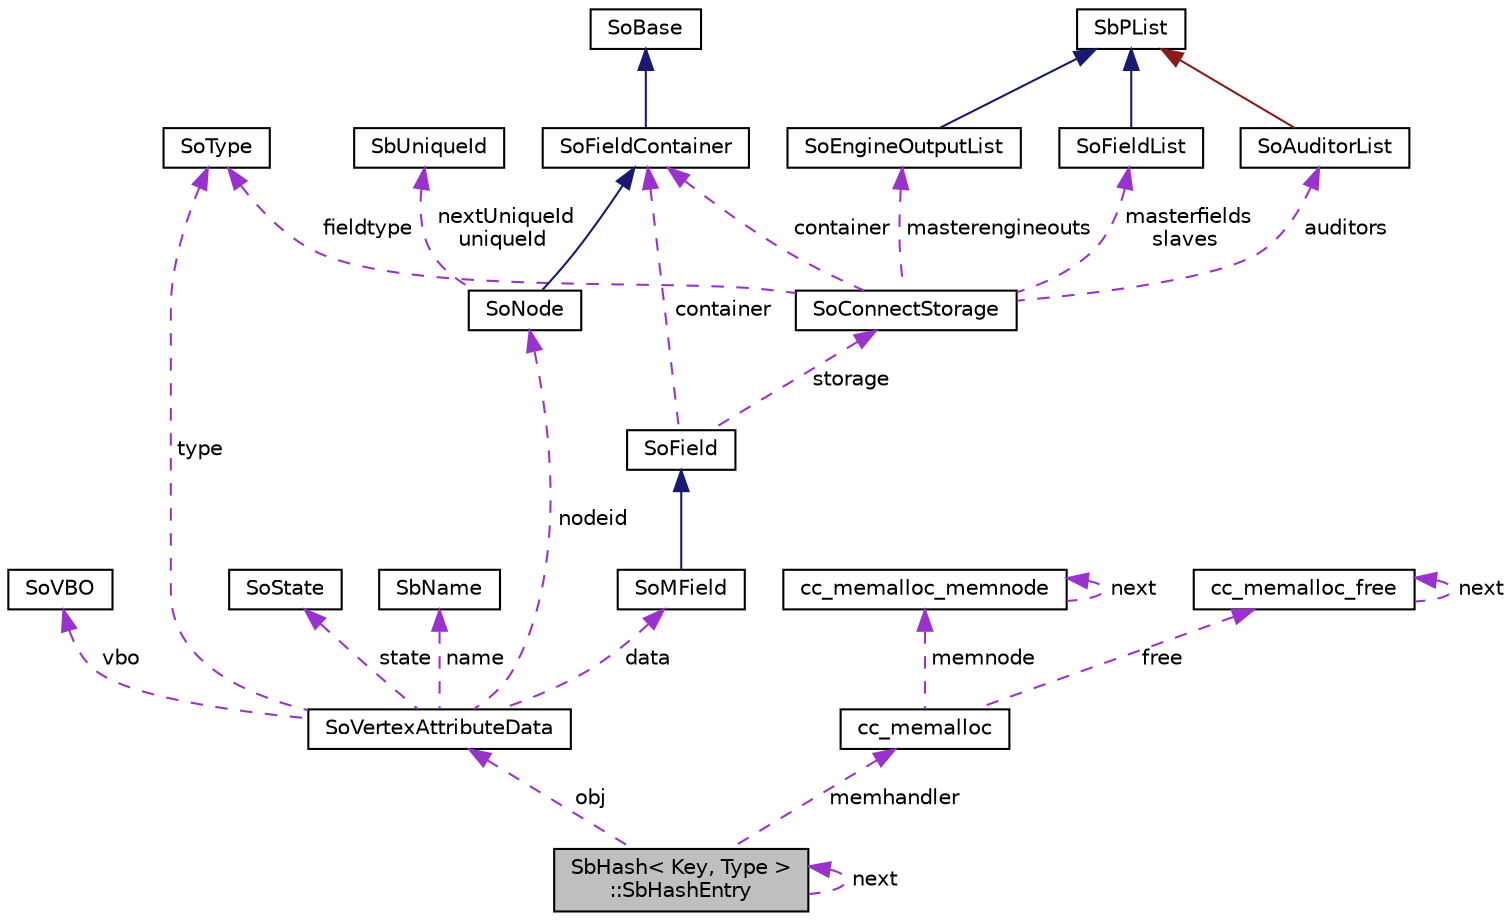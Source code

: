 digraph "SbHash&lt; Key, Type &gt;::SbHashEntry"
{
 // LATEX_PDF_SIZE
  edge [fontname="Helvetica",fontsize="10",labelfontname="Helvetica",labelfontsize="10"];
  node [fontname="Helvetica",fontsize="10",shape=record];
  Node1 [label="SbHash\< Key, Type \>\l::SbHashEntry",height=0.2,width=0.4,color="black", fillcolor="grey75", style="filled", fontcolor="black",tooltip=" "];
  Node2 -> Node1 [dir="back",color="darkorchid3",fontsize="10",style="dashed",label=" obj" ,fontname="Helvetica"];
  Node2 [label="SoVertexAttributeData",height=0.2,width=0.4,color="black", fillcolor="white", style="filled",URL="$classSoVertexAttributeData.html",tooltip=" "];
  Node3 -> Node2 [dir="back",color="darkorchid3",fontsize="10",style="dashed",label=" vbo" ,fontname="Helvetica"];
  Node3 [label="SoVBO",height=0.2,width=0.4,color="black", fillcolor="white", style="filled",URL="$classSoVBO.html",tooltip="The SoVBO class is used to handle OpenGL vertex buffer objects."];
  Node4 -> Node2 [dir="back",color="darkorchid3",fontsize="10",style="dashed",label=" type" ,fontname="Helvetica"];
  Node4 [label="SoType",height=0.2,width=0.4,color="black", fillcolor="white", style="filled",URL="$classSoType.html",tooltip="The SoType class is the basis for the runtime type system in Coin."];
  Node5 -> Node2 [dir="back",color="darkorchid3",fontsize="10",style="dashed",label=" state" ,fontname="Helvetica"];
  Node5 [label="SoState",height=0.2,width=0.4,color="black", fillcolor="white", style="filled",URL="$classSoState.html",tooltip="The SoState class manages the Coin scene graph traversal state data."];
  Node6 -> Node2 [dir="back",color="darkorchid3",fontsize="10",style="dashed",label=" name" ,fontname="Helvetica"];
  Node6 [label="SbName",height=0.2,width=0.4,color="black", fillcolor="white", style="filled",URL="$classSbName.html",tooltip="The SbName class stores strings by reference."];
  Node7 -> Node2 [dir="back",color="darkorchid3",fontsize="10",style="dashed",label=" nodeid" ,fontname="Helvetica"];
  Node7 [label="SoNode",height=0.2,width=0.4,color="black", fillcolor="white", style="filled",URL="$classSoNode.html",tooltip="The SoNode class is the base class for nodes used in scene graphs."];
  Node8 -> Node7 [dir="back",color="midnightblue",fontsize="10",style="solid",fontname="Helvetica"];
  Node8 [label="SoFieldContainer",height=0.2,width=0.4,color="black", fillcolor="white", style="filled",URL="$classSoFieldContainer.html",tooltip="The SoFieldContainer class is a base class for all classes that contain fields."];
  Node9 -> Node8 [dir="back",color="midnightblue",fontsize="10",style="solid",fontname="Helvetica"];
  Node9 [label="SoBase",height=0.2,width=0.4,color="black", fillcolor="white", style="filled",URL="$classSoBase.html",tooltip="The SoBase class is the top-level superclass for a number of class-hierarchies."];
  Node10 -> Node7 [dir="back",color="darkorchid3",fontsize="10",style="dashed",label=" nextUniqueId\nuniqueId" ,fontname="Helvetica"];
  Node10 [label="SbUniqueId",height=0.2,width=0.4,color="black", fillcolor="white", style="filled",URL="$classSbUniqueId.html",tooltip="SbUniqueId is an integer type for node identifiers."];
  Node11 -> Node2 [dir="back",color="darkorchid3",fontsize="10",style="dashed",label=" data" ,fontname="Helvetica"];
  Node11 [label="SoMField",height=0.2,width=0.4,color="black", fillcolor="white", style="filled",URL="$classSoMField.html",tooltip="The SoMField class is the base class for fields which can contain multiple values."];
  Node12 -> Node11 [dir="back",color="midnightblue",fontsize="10",style="solid",fontname="Helvetica"];
  Node12 [label="SoField",height=0.2,width=0.4,color="black", fillcolor="white", style="filled",URL="$classSoField.html",tooltip="The SoField class is the top-level abstract base class for fields."];
  Node8 -> Node12 [dir="back",color="darkorchid3",fontsize="10",style="dashed",label=" container" ,fontname="Helvetica"];
  Node13 -> Node12 [dir="back",color="darkorchid3",fontsize="10",style="dashed",label=" storage" ,fontname="Helvetica"];
  Node13 [label="SoConnectStorage",height=0.2,width=0.4,color="black", fillcolor="white", style="filled",URL="$classSoConnectStorage.html",tooltip=" "];
  Node14 -> Node13 [dir="back",color="darkorchid3",fontsize="10",style="dashed",label=" masterfields\nslaves" ,fontname="Helvetica"];
  Node14 [label="SoFieldList",height=0.2,width=0.4,color="black", fillcolor="white", style="filled",URL="$classSoFieldList.html",tooltip="The SoFieldList class is a container for pointers to SoField objects."];
  Node15 -> Node14 [dir="back",color="midnightblue",fontsize="10",style="solid",fontname="Helvetica"];
  Node15 [label="SbPList",height=0.2,width=0.4,color="black", fillcolor="white", style="filled",URL="$classSbPList.html",tooltip="The SbPList class is a container class for void pointers."];
  Node16 -> Node13 [dir="back",color="darkorchid3",fontsize="10",style="dashed",label=" auditors" ,fontname="Helvetica"];
  Node16 [label="SoAuditorList",height=0.2,width=0.4,color="black", fillcolor="white", style="filled",URL="$classSoAuditorList.html",tooltip="The SoAuditorList class is used to keep track of auditors for certain object classes."];
  Node15 -> Node16 [dir="back",color="firebrick4",fontsize="10",style="solid",fontname="Helvetica"];
  Node8 -> Node13 [dir="back",color="darkorchid3",fontsize="10",style="dashed",label=" container" ,fontname="Helvetica"];
  Node4 -> Node13 [dir="back",color="darkorchid3",fontsize="10",style="dashed",label=" fieldtype" ,fontname="Helvetica"];
  Node17 -> Node13 [dir="back",color="darkorchid3",fontsize="10",style="dashed",label=" masterengineouts" ,fontname="Helvetica"];
  Node17 [label="SoEngineOutputList",height=0.2,width=0.4,color="black", fillcolor="white", style="filled",URL="$classSoEngineOutputList.html",tooltip="The SoEngineOutputList class is a container for SoEngineOutput objects."];
  Node15 -> Node17 [dir="back",color="midnightblue",fontsize="10",style="solid",fontname="Helvetica"];
  Node18 -> Node1 [dir="back",color="darkorchid3",fontsize="10",style="dashed",label=" memhandler" ,fontname="Helvetica"];
  Node18 [label="cc_memalloc",height=0.2,width=0.4,color="black", fillcolor="white", style="filled",URL="$structcc__memalloc.html",tooltip=" "];
  Node19 -> Node18 [dir="back",color="darkorchid3",fontsize="10",style="dashed",label=" memnode" ,fontname="Helvetica"];
  Node19 [label="cc_memalloc_memnode",height=0.2,width=0.4,color="black", fillcolor="white", style="filled",URL="$structcc__memalloc__memnode.html",tooltip=" "];
  Node19 -> Node19 [dir="back",color="darkorchid3",fontsize="10",style="dashed",label=" next" ,fontname="Helvetica"];
  Node20 -> Node18 [dir="back",color="darkorchid3",fontsize="10",style="dashed",label=" free" ,fontname="Helvetica"];
  Node20 [label="cc_memalloc_free",height=0.2,width=0.4,color="black", fillcolor="white", style="filled",URL="$structcc__memalloc__free.html",tooltip=" "];
  Node20 -> Node20 [dir="back",color="darkorchid3",fontsize="10",style="dashed",label=" next" ,fontname="Helvetica"];
  Node1 -> Node1 [dir="back",color="darkorchid3",fontsize="10",style="dashed",label=" next" ,fontname="Helvetica"];
}
